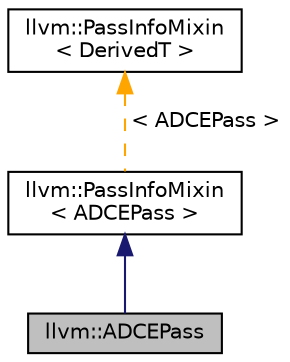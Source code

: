 digraph "llvm::ADCEPass"
{
 // LATEX_PDF_SIZE
  bgcolor="transparent";
  edge [fontname="Helvetica",fontsize="10",labelfontname="Helvetica",labelfontsize="10"];
  node [fontname="Helvetica",fontsize="10",shape=record];
  Node1 [label="llvm::ADCEPass",height=0.2,width=0.4,color="black", fillcolor="grey75", style="filled", fontcolor="black",tooltip="A DCE pass that assumes instructions are dead until proven otherwise."];
  Node2 -> Node1 [dir="back",color="midnightblue",fontsize="10",style="solid",fontname="Helvetica"];
  Node2 [label="llvm::PassInfoMixin\l\< ADCEPass \>",height=0.2,width=0.4,color="black",URL="$structllvm_1_1PassInfoMixin.html",tooltip=" "];
  Node3 -> Node2 [dir="back",color="orange",fontsize="10",style="dashed",label=" \< ADCEPass \>" ,fontname="Helvetica"];
  Node3 [label="llvm::PassInfoMixin\l\< DerivedT \>",height=0.2,width=0.4,color="black",URL="$structllvm_1_1PassInfoMixin.html",tooltip="A CRTP mix-in to automatically provide informational APIs needed for passes."];
}
